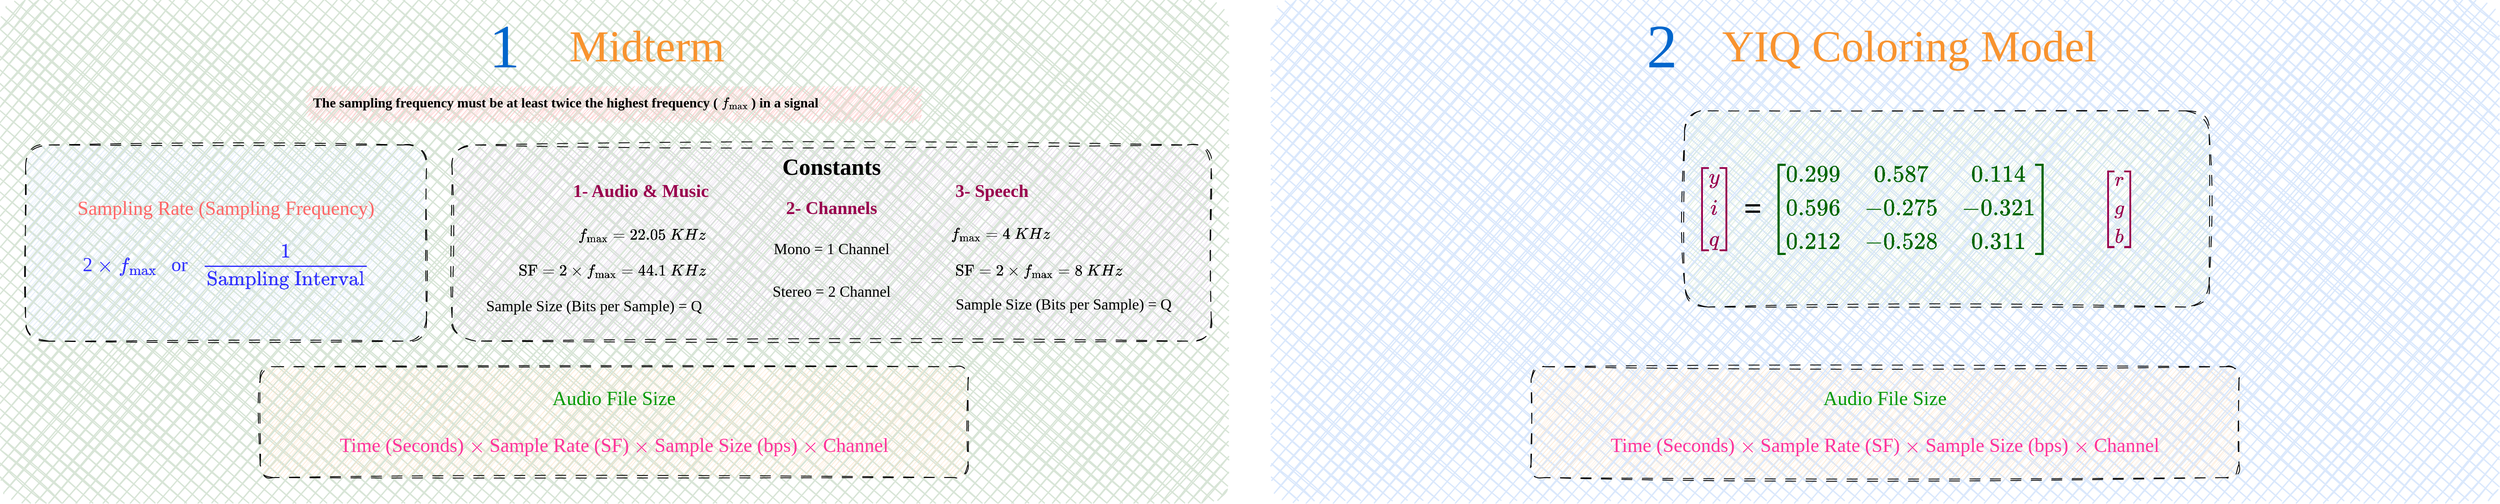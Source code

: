 <mxfile version="25.0.2">
  <diagram name="Page-1" id="E_IGWqvpDnxncTXSa72u">
    <mxGraphModel dx="2219" dy="1071" grid="1" gridSize="10" guides="1" tooltips="1" connect="1" arrows="1" fold="1" page="1" pageScale="1" pageWidth="3000" pageHeight="1654" math="1" shadow="0">
      <root>
        <mxCell id="0" />
        <mxCell id="1" parent="0" />
        <mxCell id="8y5ZRWcZvUS6n-HQax2u-1" value="" style="group" parent="1" vertex="1" connectable="0">
          <mxGeometry x="20" y="20" width="1440" height="590" as="geometry" />
        </mxCell>
        <mxCell id="ZxauiuDKG2g1dHI-4sZQ-1" value="" style="rounded=1;whiteSpace=wrap;html=1;dashed=1;strokeWidth=3;arcSize=5;fillStyle=cross-hatch;fillColor=#d8e5d7;strokeColor=none;sketch=1;curveFitting=1;jiggle=2;dashPattern=8 8;fontColor=#000000;" parent="8y5ZRWcZvUS6n-HQax2u-1" vertex="1">
          <mxGeometry width="1440" height="590" as="geometry" />
        </mxCell>
        <mxCell id="ZxauiuDKG2g1dHI-4sZQ-2" value="Midterm" style="text;html=1;align=center;verticalAlign=middle;whiteSpace=wrap;rounded=0;fontFamily=Marhey;fontStyle=0;fontSource=https%3A%2F%2Ffonts.googleapis.com%2Fcss%3Ffamily%3DMarhey;fontSize=52;fontColor=#f8932f;" parent="8y5ZRWcZvUS6n-HQax2u-1" vertex="1">
          <mxGeometry x="630.0" y="10" width="257.14" height="90" as="geometry" />
        </mxCell>
        <mxCell id="ZxauiuDKG2g1dHI-4sZQ-5" value="1" style="text;html=1;align=center;verticalAlign=middle;whiteSpace=wrap;rounded=0;fontFamily=Marhey;fontStyle=0;fontSource=https%3A%2F%2Ffonts.googleapis.com%2Fcss%3Ffamily%3DMarhey;fontSize=72;fontColor=#0066CC;" parent="8y5ZRWcZvUS6n-HQax2u-1" vertex="1">
          <mxGeometry x="552.86" y="20" width="77.14" height="70" as="geometry" />
        </mxCell>
        <mxCell id="ZxauiuDKG2g1dHI-4sZQ-7" value="The sampling frequency must be at least twice the highest frequency ( `f_{max}` ) in a signal" style="rounded=1;whiteSpace=wrap;html=1;hachureGap=4;fontFamily=Mali;strokeWidth=1;fillColor=#ffcccc;strokeColor=none;fontSize=16;fontStyle=1;labelBorderColor=none;textShadow=0;labelBackgroundColor=none;align=left;spacing=7;verticalAlign=middle;sketch=1;jiggle=2;curveFitting=1;fontColor=default;fillStyle=zigzag;fontSource=https%3A%2F%2Ffonts.googleapis.com%2Fcss%3Ffamily%3DMali;dashed=1;dashPattern=12 12;" parent="8y5ZRWcZvUS6n-HQax2u-1" vertex="1">
          <mxGeometry x="360" y="100" width="720" height="40" as="geometry" />
        </mxCell>
        <mxCell id="SFYe_fyoSfHcq4pTkBsj-1" value="&lt;font color=&quot;#ff6666&quot;&gt;Sampling Rate (Sampling Frequency)&lt;/font&gt;&lt;div&gt;&lt;span&gt;&lt;font color=&quot;#3333ff&quot;&gt;&amp;nbsp;&lt;/font&gt;&lt;/span&gt;&lt;/div&gt;&lt;div&gt;&lt;font color=&quot;#3333ff&quot;&gt;2 `times` `f_{max}`&amp;nbsp; &amp;nbsp;or&amp;nbsp; &amp;nbsp;&lt;span style=&quot;background-color: initial;&quot;&gt;`frac{1}{&quot;Sampling Interval&quot;}`&lt;/span&gt;&lt;/font&gt;&lt;/div&gt;" style="rounded=1;whiteSpace=wrap;html=1;strokeWidth=1;fillColor=#dae8fc;strokeColor=default;fontFamily=Marhey;fontSize=23;sketch=1;hachureGap=4;jiggle=2;curveFitting=1;fontStyle=0;arcSize=12;dashed=1;dashPattern=12 12;verticalAlign=middle;fontSource=https%3A%2F%2Ffonts.googleapis.com%2Fcss%3Ffamily%3DMarhey;" parent="8y5ZRWcZvUS6n-HQax2u-1" vertex="1">
          <mxGeometry x="30" y="170" width="470" height="230" as="geometry" />
        </mxCell>
        <mxCell id="5ZsnYNtfs1G_fFzwfz3q-13" value="&lt;font color=&quot;#009900&quot;&gt;Audio File Size&lt;/font&gt;&lt;div&gt;&lt;span&gt;&lt;font color=&quot;#3333ff&quot;&gt;&amp;nbsp;&lt;/font&gt;&lt;/span&gt;&lt;/div&gt;&lt;div&gt;&lt;font color=&quot;#ff3399&quot;&gt;Time (Seconds) `times` Sample Rate (SF) `times` Sample Size (bps) `times` Channel&lt;/font&gt;&lt;/div&gt;" style="rounded=1;whiteSpace=wrap;html=1;strokeWidth=1;fillColor=#ffe6cc;strokeColor=default;fontFamily=Marhey;fontSize=23;sketch=1;hachureGap=4;jiggle=2;curveFitting=1;fontStyle=0;arcSize=12;dashed=1;dashPattern=12 12;verticalAlign=middle;fontSource=https%3A%2F%2Ffonts.googleapis.com%2Fcss%3Ffamily%3DMarhey;" parent="8y5ZRWcZvUS6n-HQax2u-1" vertex="1">
          <mxGeometry x="305" y="430" width="830" height="130" as="geometry" />
        </mxCell>
        <mxCell id="5ZsnYNtfs1G_fFzwfz3q-1" value="Constants" style="rounded=1;whiteSpace=wrap;html=1;strokeWidth=1;fillColor=#e1d5e7;strokeColor=default;fontFamily=Mali;fontSize=27;sketch=1;hachureGap=4;jiggle=2;curveFitting=1;fontSource=https%3A%2F%2Ffonts.googleapis.com%2Fcss%3Ffamily%3DMali;fontStyle=1;arcSize=12;dashed=1;dashPattern=12 12;verticalAlign=top;spacing=5;" parent="8y5ZRWcZvUS6n-HQax2u-1" vertex="1">
          <mxGeometry x="530" y="170" width="890" height="230" as="geometry" />
        </mxCell>
        <mxCell id="5ZsnYNtfs1G_fFzwfz3q-2" value="1- Audio &amp;amp; Music" style="text;html=1;align=center;verticalAlign=middle;whiteSpace=wrap;rounded=0;fontFamily=Marhey;fontStyle=1;fontSize=21;fontColor=#99004D;fontSource=https%3A%2F%2Ffonts.googleapis.com%2Fcss%3Ffamily%3DMarhey;" parent="8y5ZRWcZvUS6n-HQax2u-1" vertex="1">
          <mxGeometry x="660" y="210" width="183" height="28.57" as="geometry" />
        </mxCell>
        <mxCell id="5ZsnYNtfs1G_fFzwfz3q-3" value="`f_{max} = 22.05&amp;nbsp; KHz`" style="text;html=1;align=center;verticalAlign=middle;whiteSpace=wrap;rounded=0;fontFamily=Comic Sans MS;fontStyle=0;fontSize=18;fontColor=#000000;" parent="8y5ZRWcZvUS6n-HQax2u-1" vertex="1">
          <mxGeometry x="663" y="260" width="180" height="29.29" as="geometry" />
        </mxCell>
        <mxCell id="5ZsnYNtfs1G_fFzwfz3q-4" value="`&quot;SF&quot; = 2 times f_{max} = 44.1&amp;nbsp; KHz`" style="text;html=1;align=center;verticalAlign=middle;whiteSpace=wrap;rounded=0;fontFamily=Comic Sans MS;fontStyle=0;fontSize=18;fontColor=#000000;" parent="8y5ZRWcZvUS6n-HQax2u-1" vertex="1">
          <mxGeometry x="593" y="302.29" width="250" height="29.29" as="geometry" />
        </mxCell>
        <mxCell id="5ZsnYNtfs1G_fFzwfz3q-5" value="Sample Size (Bits per Sample) = Q" style="text;html=1;align=center;verticalAlign=middle;whiteSpace=wrap;rounded=0;fontFamily=Comic Sans MS;fontStyle=0;fontSize=18;fontColor=#000000;" parent="8y5ZRWcZvUS6n-HQax2u-1" vertex="1">
          <mxGeometry x="550" y="344.64" width="293" height="29.29" as="geometry" />
        </mxCell>
        <mxCell id="5ZsnYNtfs1G_fFzwfz3q-6" value="2- Channels" style="text;html=1;align=center;verticalAlign=middle;whiteSpace=wrap;rounded=0;fontFamily=Marhey;fontStyle=1;fontSize=21;fontColor=#99004D;fontSource=https%3A%2F%2Ffonts.googleapis.com%2Fcss%3Ffamily%3DMarhey;" parent="8y5ZRWcZvUS6n-HQax2u-1" vertex="1">
          <mxGeometry x="895" y="230" width="160" height="28.57" as="geometry" />
        </mxCell>
        <mxCell id="5ZsnYNtfs1G_fFzwfz3q-7" value="Mono = 1 Channel" style="text;html=1;align=center;verticalAlign=middle;whiteSpace=wrap;rounded=0;fontFamily=Comic Sans MS;fontStyle=0;fontSize=18;fontColor=#000000;" parent="8y5ZRWcZvUS6n-HQax2u-1" vertex="1">
          <mxGeometry x="885" y="277.11" width="180" height="29.29" as="geometry" />
        </mxCell>
        <mxCell id="5ZsnYNtfs1G_fFzwfz3q-8" value="Stereo = 2 Channel" style="text;html=1;align=center;verticalAlign=middle;whiteSpace=wrap;rounded=0;fontFamily=Comic Sans MS;fontStyle=0;fontSize=18;fontColor=#000000;" parent="8y5ZRWcZvUS6n-HQax2u-1" vertex="1">
          <mxGeometry x="885" y="327.46" width="180" height="29.29" as="geometry" />
        </mxCell>
        <mxCell id="5ZsnYNtfs1G_fFzwfz3q-9" value="3- Speech" style="text;html=1;align=center;verticalAlign=middle;whiteSpace=wrap;rounded=0;fontFamily=Marhey;fontStyle=1;fontSize=21;fontColor=#99004D;fontSource=https%3A%2F%2Ffonts.googleapis.com%2Fcss%3Ffamily%3DMarhey;" parent="8y5ZRWcZvUS6n-HQax2u-1" vertex="1">
          <mxGeometry x="1106" y="210" width="114" height="28.57" as="geometry" />
        </mxCell>
        <mxCell id="5ZsnYNtfs1G_fFzwfz3q-10" value="`f_{max} = 4&amp;nbsp; KHz`" style="text;html=1;align=center;verticalAlign=middle;whiteSpace=wrap;rounded=0;fontFamily=Comic Sans MS;fontStyle=0;fontSize=18;fontColor=#000000;" parent="8y5ZRWcZvUS6n-HQax2u-1" vertex="1">
          <mxGeometry x="1106" y="259.79" width="134" height="29.29" as="geometry" />
        </mxCell>
        <mxCell id="5ZsnYNtfs1G_fFzwfz3q-11" value="`&quot;SF&quot; = 2 times f_{max} = 8&amp;nbsp; KHz`" style="text;html=1;align=center;verticalAlign=middle;whiteSpace=wrap;rounded=0;fontFamily=Comic Sans MS;fontStyle=0;fontSize=18;fontColor=#000000;" parent="8y5ZRWcZvUS6n-HQax2u-1" vertex="1">
          <mxGeometry x="1106" y="302.08" width="224" height="29.29" as="geometry" />
        </mxCell>
        <mxCell id="5ZsnYNtfs1G_fFzwfz3q-12" value="Sample Size (Bits per Sample) = Q" style="text;html=1;align=center;verticalAlign=middle;whiteSpace=wrap;rounded=0;fontFamily=Comic Sans MS;fontStyle=0;fontSize=18;fontColor=#000000;" parent="8y5ZRWcZvUS6n-HQax2u-1" vertex="1">
          <mxGeometry x="1100" y="342.35" width="294" height="29.29" as="geometry" />
        </mxCell>
        <mxCell id="8y5ZRWcZvUS6n-HQax2u-3" value="" style="rounded=1;whiteSpace=wrap;html=1;dashed=1;strokeWidth=3;arcSize=5;fillStyle=cross-hatch;fillColor=#dae8fc;strokeColor=none;sketch=1;curveFitting=1;jiggle=2;dashPattern=8 8;" parent="1" vertex="1">
          <mxGeometry x="1510" y="20" width="1440" height="590" as="geometry" />
        </mxCell>
        <mxCell id="8y5ZRWcZvUS6n-HQax2u-4" value="YIQ Coloring Model" style="text;html=1;align=center;verticalAlign=middle;whiteSpace=wrap;rounded=0;fontFamily=Marhey;fontStyle=0;fontSource=https%3A%2F%2Ffonts.googleapis.com%2Fcss%3Ffamily%3DMarhey;fontSize=52;fontColor=#f8932f;" parent="1" vertex="1">
          <mxGeometry x="1987.14" y="30" width="542.86" height="90" as="geometry" />
        </mxCell>
        <mxCell id="8y5ZRWcZvUS6n-HQax2u-5" value="2" style="text;html=1;align=center;verticalAlign=middle;whiteSpace=wrap;rounded=0;fontFamily=Marhey;fontStyle=0;fontSource=https%3A%2F%2Ffonts.googleapis.com%2Fcss%3Ffamily%3DMarhey;fontSize=72;fontColor=#0066CC;" parent="1" vertex="1">
          <mxGeometry x="1930.0" y="40" width="77.14" height="70" as="geometry" />
        </mxCell>
        <mxCell id="8y5ZRWcZvUS6n-HQax2u-7" value="" style="rounded=1;whiteSpace=wrap;html=1;strokeWidth=1;fillColor=#d5e8d4;strokeColor=default;fontFamily=Cairo;fontSize=25;sketch=1;hachureGap=4;jiggle=2;curveFitting=1;fontStyle=4;arcSize=12;dashed=1;dashPattern=12 12;verticalAlign=middle;fontSource=https%3A%2F%2Ffonts.googleapis.com%2Fcss%3Ffamily%3DCairo;container=0;fontColor=#000000;" parent="1" vertex="1">
          <mxGeometry x="1995" y="150" width="615" height="230" as="geometry">
            <mxRectangle x="1995" y="150" width="50" height="40" as="alternateBounds" />
          </mxGeometry>
        </mxCell>
        <mxCell id="8y5ZRWcZvUS6n-HQax2u-8" value="&lt;font color=&quot;#009900&quot;&gt;Audio File Size&lt;/font&gt;&lt;div&gt;&lt;span&gt;&lt;font color=&quot;#3333ff&quot;&gt;&amp;nbsp;&lt;/font&gt;&lt;/span&gt;&lt;/div&gt;&lt;div&gt;&lt;font color=&quot;#ff3399&quot;&gt;Time (Seconds) `times` Sample Rate (SF) `times` Sample Size (bps) `times` Channel&lt;/font&gt;&lt;/div&gt;" style="rounded=1;whiteSpace=wrap;html=1;strokeWidth=1;fillColor=#ffe6cc;strokeColor=default;fontFamily=Marhey;fontSize=23;sketch=1;hachureGap=4;jiggle=2;curveFitting=1;fontStyle=0;arcSize=12;dashed=1;dashPattern=12 12;verticalAlign=middle;fontSource=https%3A%2F%2Ffonts.googleapis.com%2Fcss%3Ffamily%3DMarhey;" parent="1" vertex="1">
          <mxGeometry x="1815" y="450" width="830" height="130" as="geometry" />
        </mxCell>
        <mxCell id="1im5TisWD3s6IRSmnYU2-1" value="\begin{bmatrix} 0.299 &amp;amp; 0.587 &amp;amp; 0.114 \\ 0.596 &amp;amp; -0.275 &amp;amp; -0.321 \\ 0.212 &amp;amp; -0.528 &amp;amp; 0.311 \end{bmatrix}" style="text;align=center;verticalAlign=middle;whiteSpace=wrap;rounded=0;fontFamily=Architects Daughter;fontStyle=1;fontSource=https%3A%2F%2Ffonts.googleapis.com%2Fcss%3Ffamily%3DArchitects%2BDaughter;fontColor=#006600;html=1;fontSize=29;" vertex="1" parent="1">
          <mxGeometry x="2090" y="200" width="340" height="130" as="geometry" />
        </mxCell>
        <mxCell id="1im5TisWD3s6IRSmnYU2-3" value="&lt;span style=&quot;text-align: start;&quot;&gt;=&lt;/span&gt;" style="text;align=center;verticalAlign=middle;whiteSpace=wrap;rounded=0;fontFamily=Oxanium;fontStyle=1;fontSource=https%3A%2F%2Ffonts.googleapis.com%2Fcss%3Ffamily%3DOxanium;fontColor=#000000;html=1;fontSize=37;" vertex="1" parent="1">
          <mxGeometry x="2045" y="245" width="60" height="40" as="geometry" />
        </mxCell>
        <mxCell id="1im5TisWD3s6IRSmnYU2-2" value="&lt;span style=&quot;font-family: Cairo; font-size: 25px; font-weight: 400; text-align: start; text-decoration-line: underline;&quot;&gt;\begin{bmatrix} { y }&amp;nbsp; \\ { i } \\ { q } \end{bmatrix}&lt;/span&gt;" style="text;align=center;verticalAlign=middle;whiteSpace=wrap;rounded=0;fontFamily=Architects Daughter;fontStyle=1;fontSource=https%3A%2F%2Ffonts.googleapis.com%2Fcss%3Ffamily%3DArchitects%2BDaughter;fontColor=#99004D;html=1;fontSize=23;" vertex="1" parent="1">
          <mxGeometry x="1995" y="200" width="70" height="130" as="geometry" />
        </mxCell>
        <mxCell id="1im5TisWD3s6IRSmnYU2-4" value="&lt;span style=&quot;text-align: start;&quot;&gt;&lt;font face=&quot;Cairo&quot;&gt;\begin{bmatrix} {r}\\{g}\\{b} \end{bmatrix}&lt;/font&gt;&lt;/span&gt;" style="text;align=center;verticalAlign=middle;whiteSpace=wrap;rounded=0;fontFamily=Architects Daughter;fontStyle=1;fontSource=https%3A%2F%2Ffonts.googleapis.com%2Fcss%3Ffamily%3DArchitects%2BDaughter;fontColor=#99004D;html=1;fontSize=23;" vertex="1" parent="1">
          <mxGeometry x="2430" y="200" width="150" height="130" as="geometry" />
        </mxCell>
      </root>
    </mxGraphModel>
  </diagram>
</mxfile>
